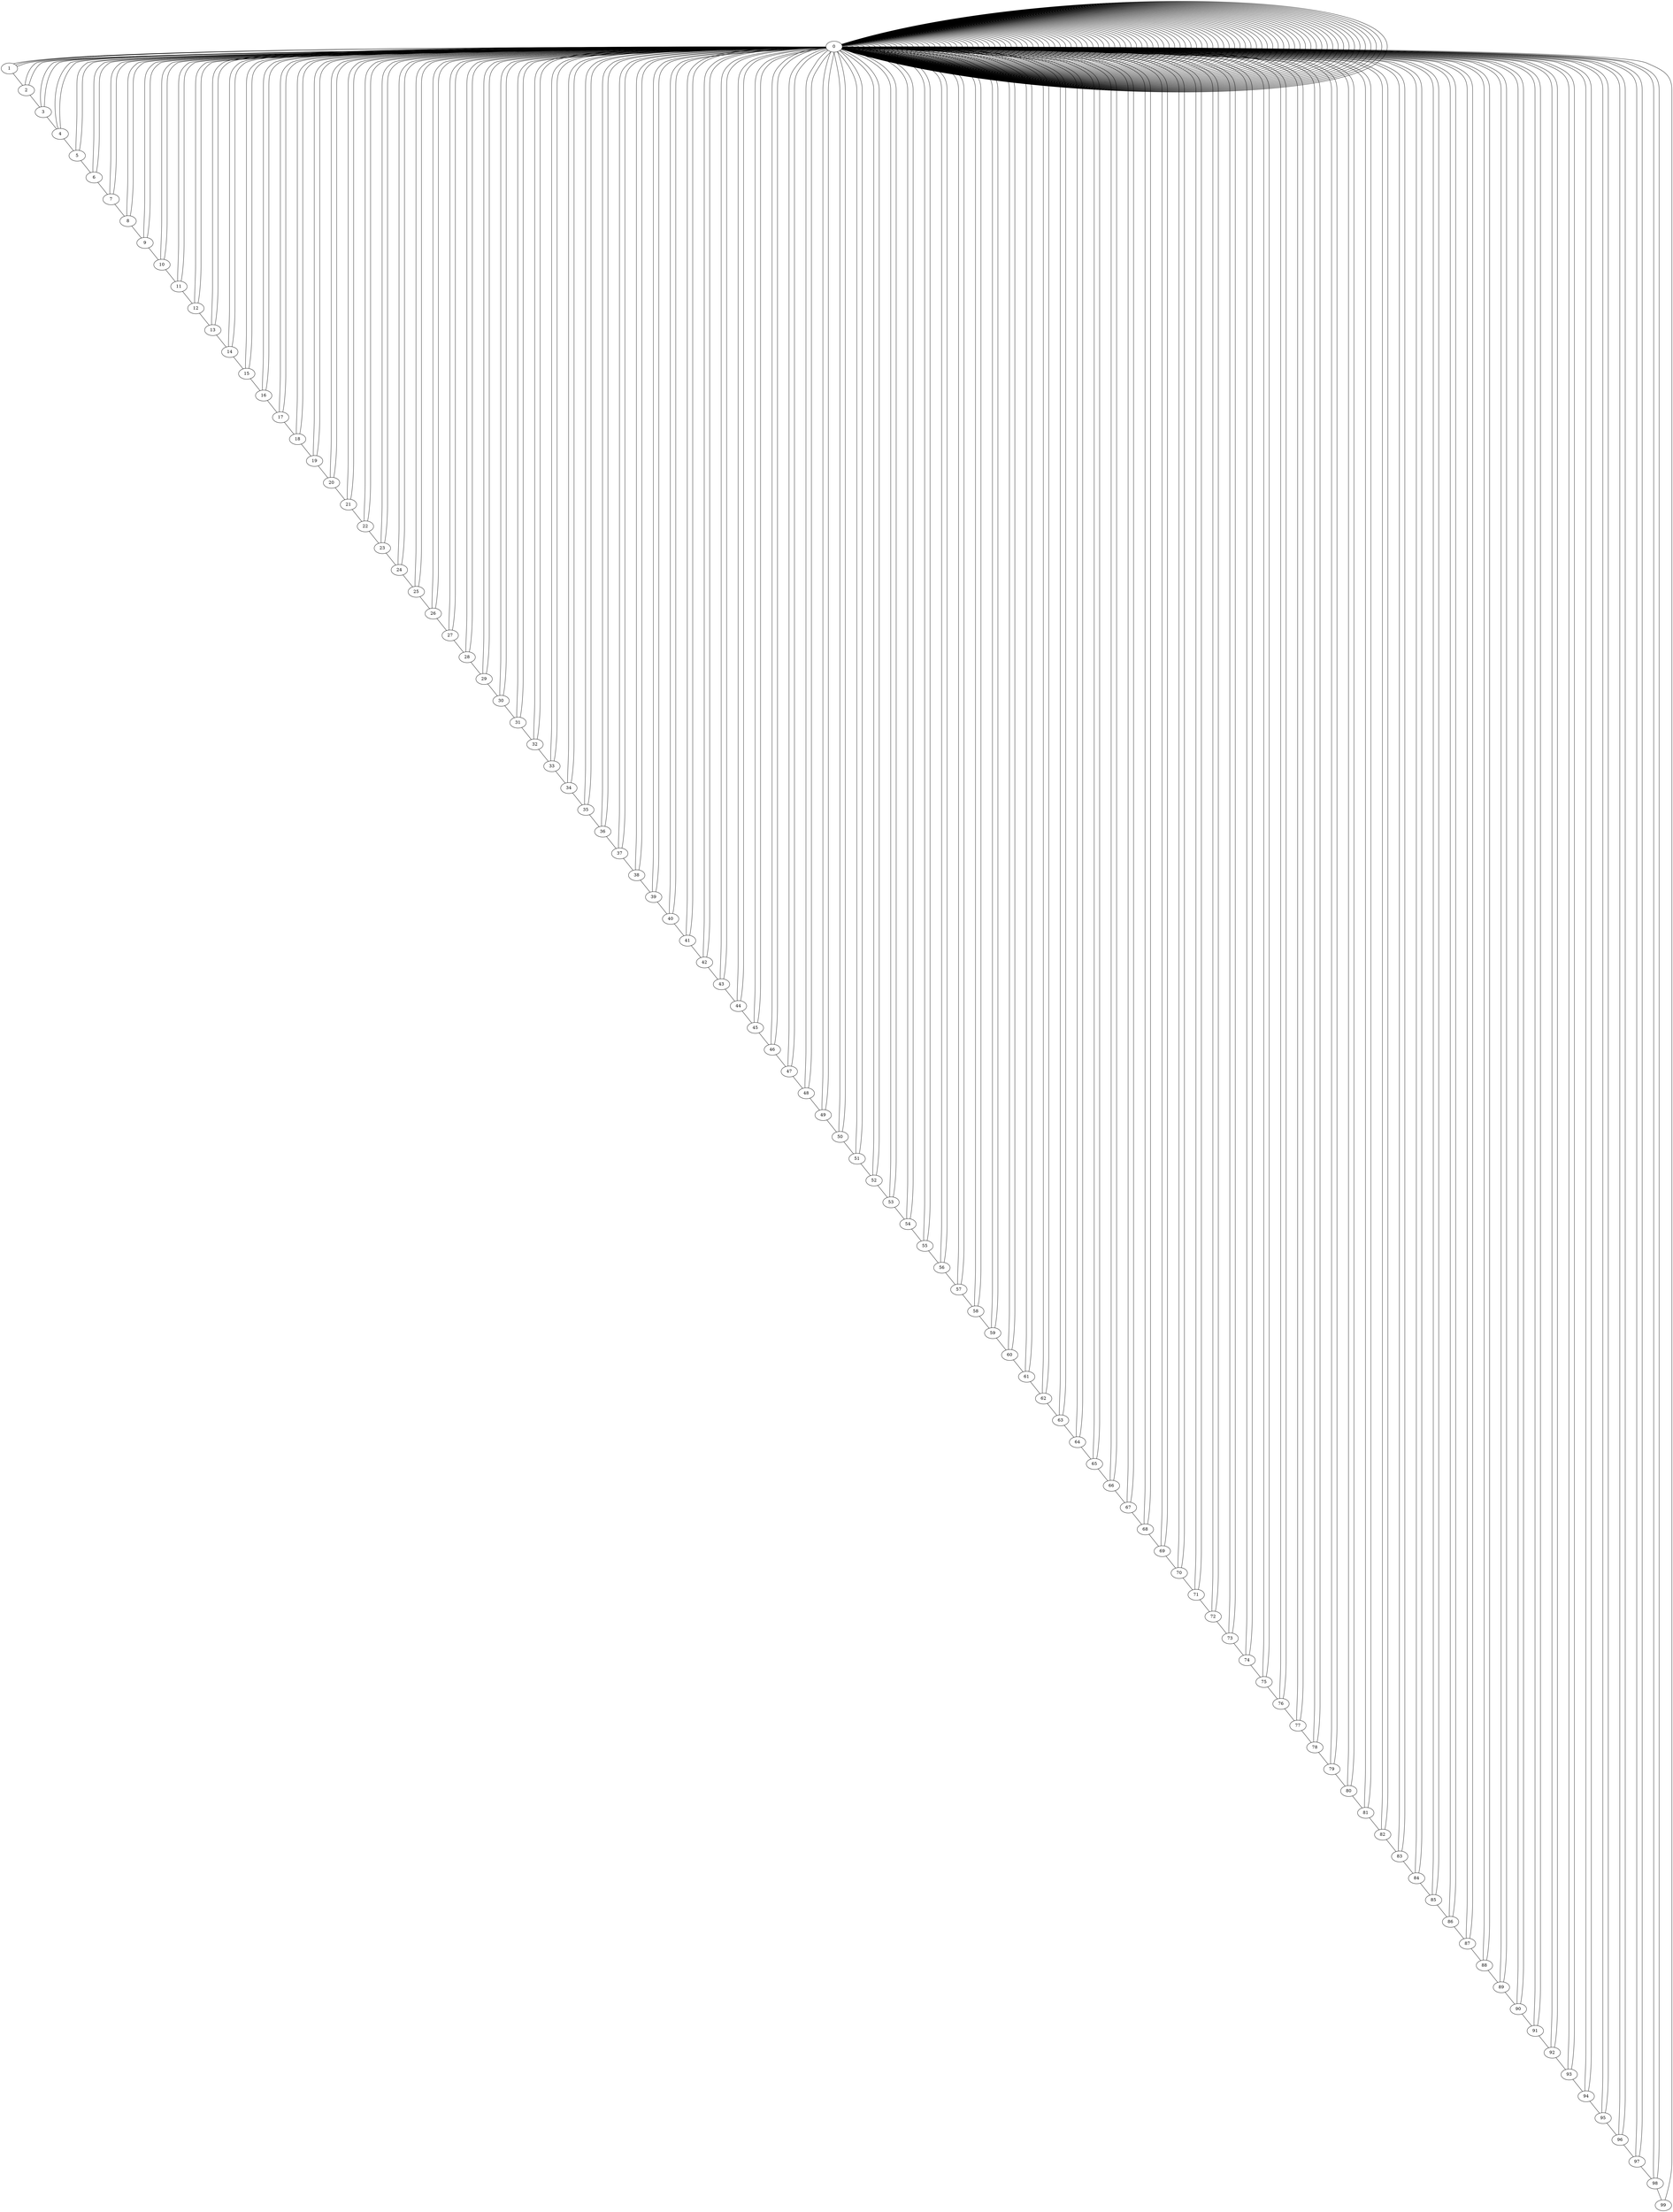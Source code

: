 graph G {
  0,0 -- 1,0;
  1,0 -- 2,0;
  2,0 -- 3,0;
  3,0 -- 4,0;
  4,0 -- 5,0;
  5,0 -- 6,0;
  6,0 -- 7,0;
  7,0 -- 8,0;
  8,0 -- 9,0;
  9,0 -- 10,0;
  10,0 -- 11,0;
  11,0 -- 12,0;
  12,0 -- 13,0;
  13,0 -- 14,0;
  14,0 -- 15,0;
  15,0 -- 16,0;
  16,0 -- 17,0;
  17,0 -- 18,0;
  18,0 -- 19,0;
  19,0 -- 20,0;
  20,0 -- 21,0;
  21,0 -- 22,0;
  22,0 -- 23,0;
  23,0 -- 24,0;
  24,0 -- 25,0;
  25,0 -- 26,0;
  26,0 -- 27,0;
  27,0 -- 28,0;
  28,0 -- 29,0;
  29,0 -- 30,0;
  30,0 -- 31,0;
  31,0 -- 32,0;
  32,0 -- 33,0;
  33,0 -- 34,0;
  34,0 -- 35,0;
  35,0 -- 36,0;
  36,0 -- 37,0;
  37,0 -- 38,0;
  38,0 -- 39,0;
  39,0 -- 40,0;
  40,0 -- 41,0;
  41,0 -- 42,0;
  42,0 -- 43,0;
  43,0 -- 44,0;
  44,0 -- 45,0;
  45,0 -- 46,0;
  46,0 -- 47,0;
  47,0 -- 48,0;
  48,0 -- 49,0;
  49,0 -- 50,0;
  50,0 -- 51,0;
  51,0 -- 52,0;
  52,0 -- 53,0;
  53,0 -- 54,0;
  54,0 -- 55,0;
  55,0 -- 56,0;
  56,0 -- 57,0;
  57,0 -- 58,0;
  58,0 -- 59,0;
  59,0 -- 60,0;
  60,0 -- 61,0;
  61,0 -- 62,0;
  62,0 -- 63,0;
  63,0 -- 64,0;
  64,0 -- 65,0;
  65,0 -- 66,0;
  66,0 -- 67,0;
  67,0 -- 68,0;
  68,0 -- 69,0;
  69,0 -- 70,0;
  70,0 -- 71,0;
  71,0 -- 72,0;
  72,0 -- 73,0;
  73,0 -- 74,0;
  74,0 -- 75,0;
  75,0 -- 76,0;
  76,0 -- 77,0;
  77,0 -- 78,0;
  78,0 -- 79,0;
  79,0 -- 80,0;
  80,0 -- 81,0;
  81,0 -- 82,0;
  82,0 -- 83,0;
  83,0 -- 84,0;
  84,0 -- 85,0;
  85,0 -- 86,0;
  86,0 -- 87,0;
  87,0 -- 88,0;
  88,0 -- 89,0;
  89,0 -- 90,0;
  90,0 -- 91,0;
  91,0 -- 92,0;
  92,0 -- 93,0;
  93,0 -- 94,0;
  94,0 -- 95,0;
  95,0 -- 96,0;
  96,0 -- 97,0;
  97,0 -- 98,0;
  98,0 -- 99,0;
}